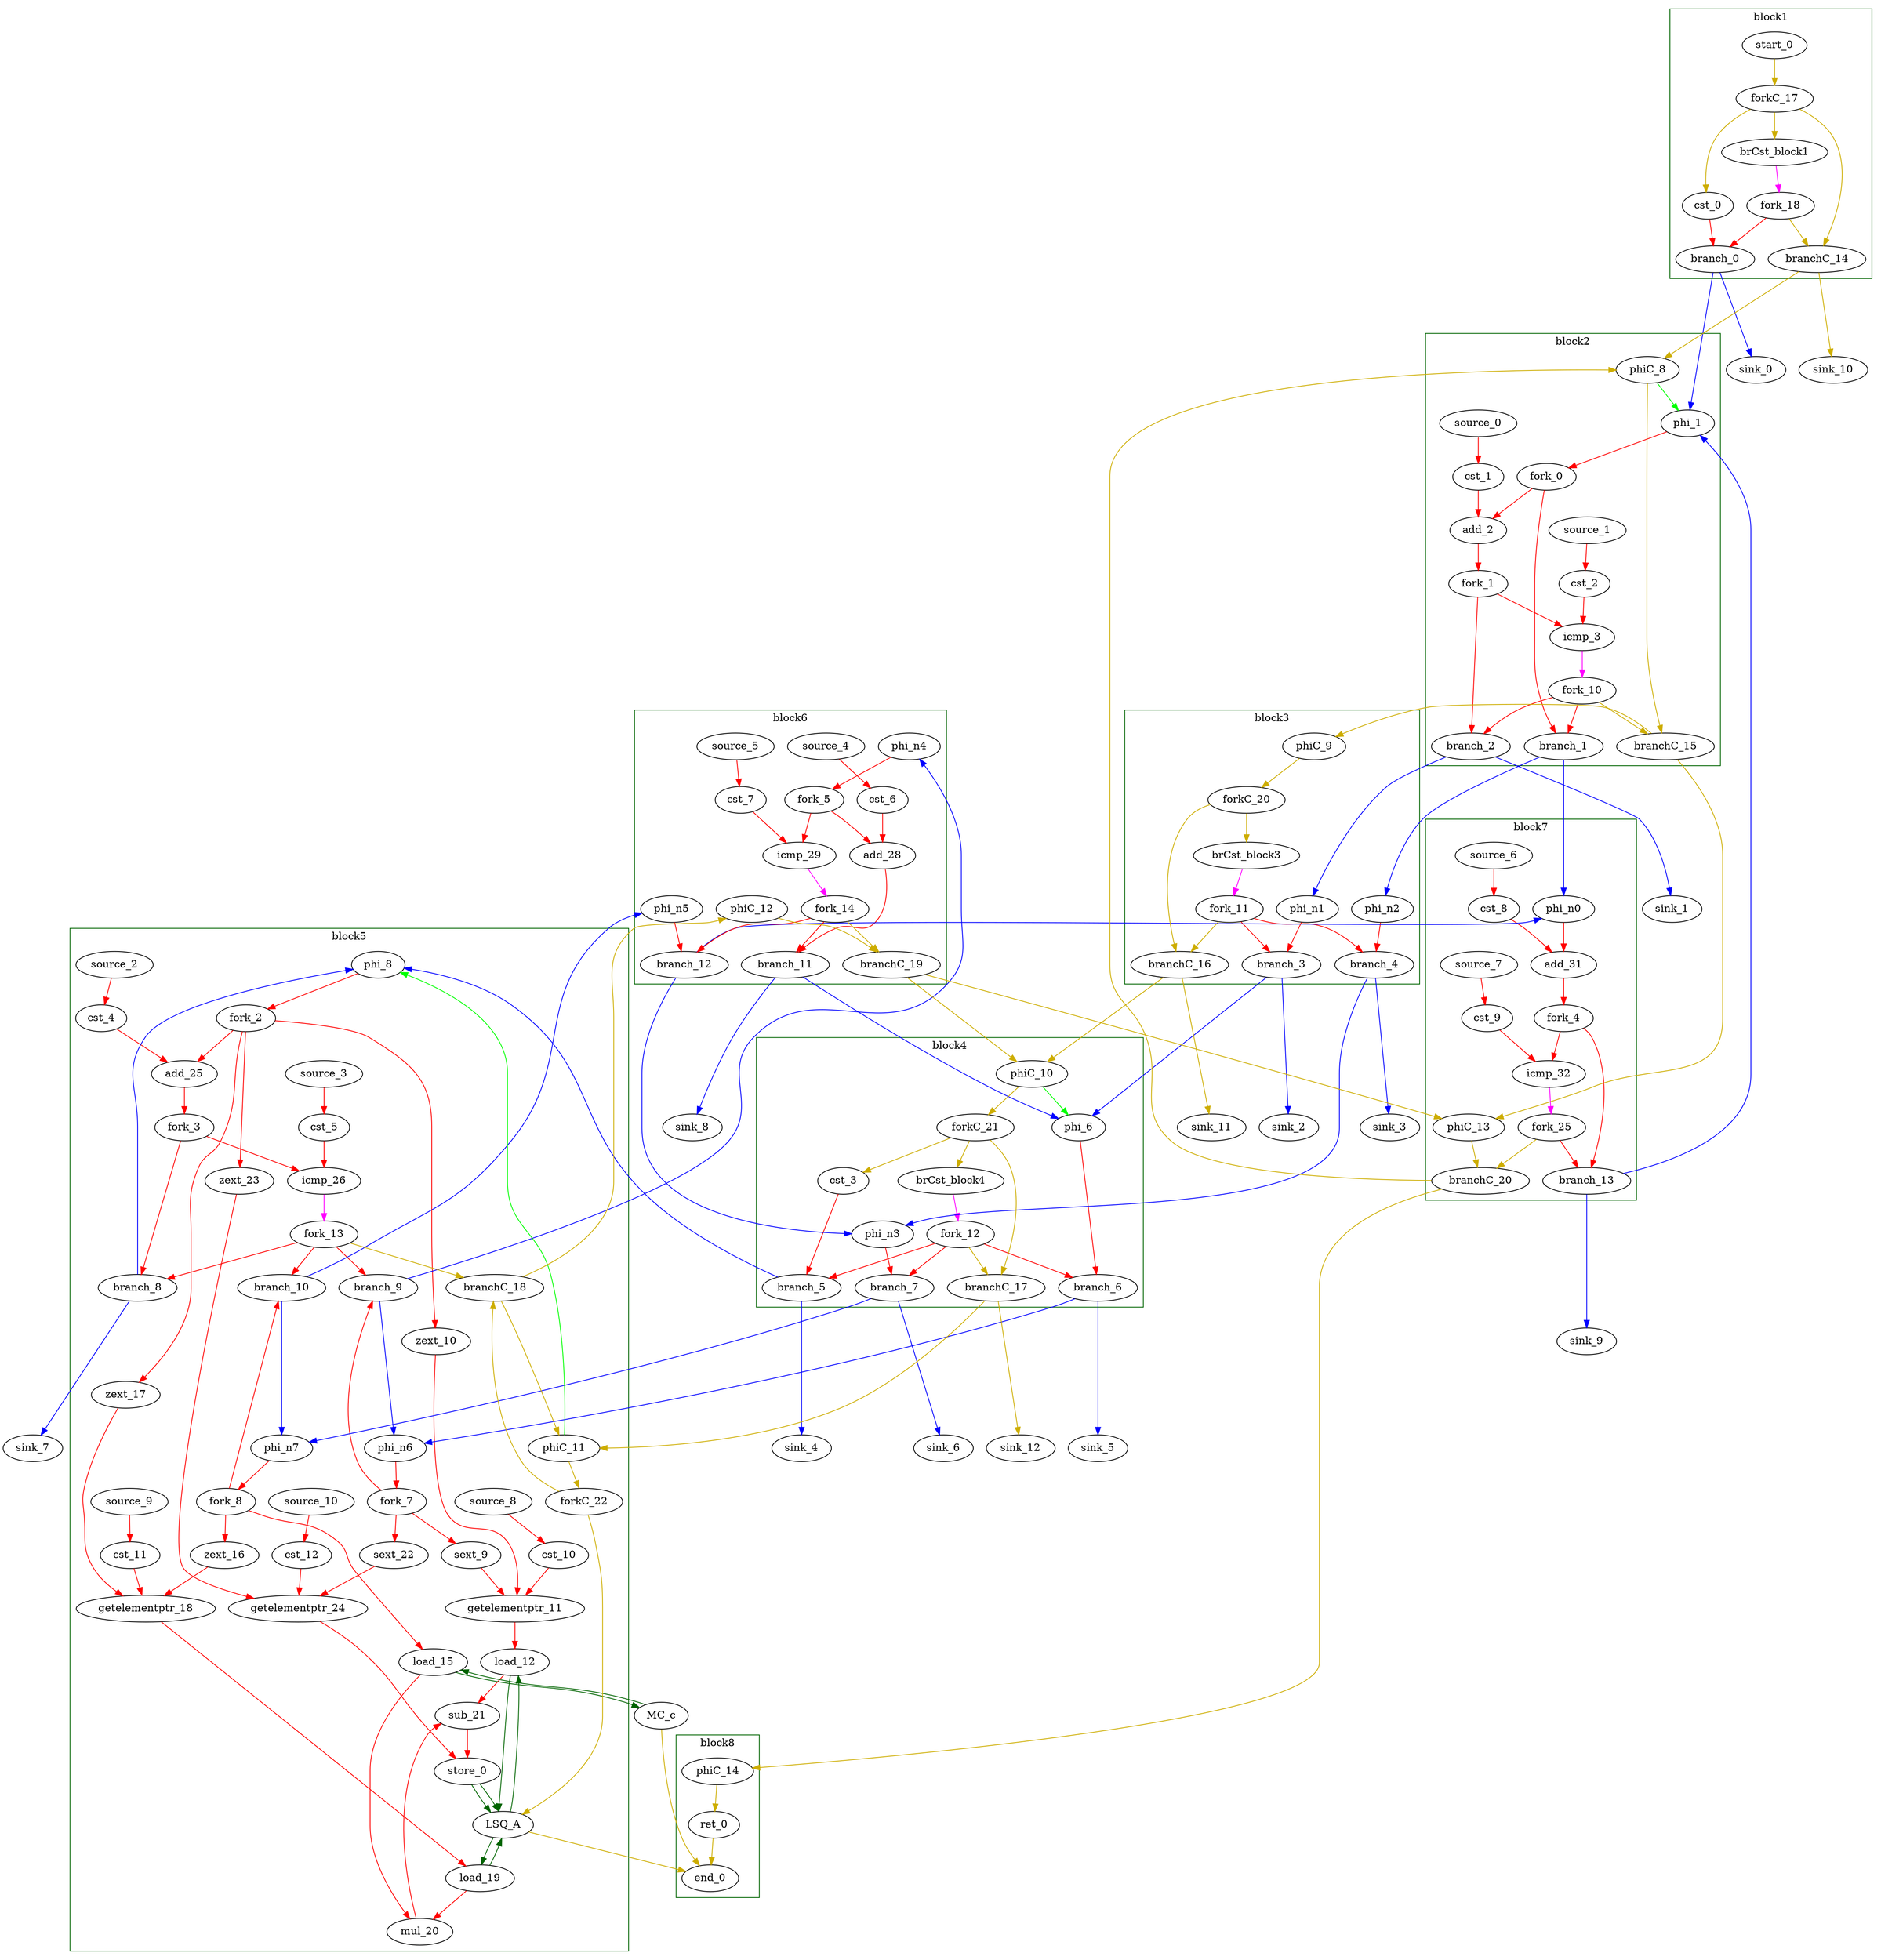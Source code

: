 Digraph G {
	splines=spline;
//DHLS version: 0.1.1" [shape = "none" pos = "20,20!"]
		"brCst_block1" [type = "Constant", bbID= 1, in = "in1:1", out = "out1:1", value = "0x1"];
		"cst_0" [type = "Constant", bbID= 1, in = "in1:1", out = "out1:1", value = "0x00000001"];
		"phi_1" [type = "Mux", bbID= 2, in = "in1?:1 in2:5 in3:5 ", out = "out1:5", delay=1.624];
		"cst_1" [type = "Constant", bbID= 2, in = "in1:1", out = "out1:1", value = "0x00000001"];
		"add_2" [type = "Operator", bbID= 2, op = "add_op", in = "in1:6 in2:6 ", out = "out1:6 ", delay=3.146, latency=0, II=1];
		"cst_2" [type = "Constant", bbID= 2, in = "in1:5", out = "out1:5", value = "0x00000013"];
		"icmp_3" [type = "Operator", bbID= 2, op = "icmp_ult_op", in = "in1:6 in2:6 ", out = "out1:1 ", delay=3.439, latency=0, II=1];
		"brCst_block3" [type = "Constant", bbID= 3, in = "in1:1", out = "out1:1", value = "0x1"];
		"phi_6" [type = "Mux", bbID= 4, in = "in1?:1 in2:5 in3:5 ", out = "out1:5", delay=1.624];
		"brCst_block4" [type = "Constant", bbID= 4, in = "in1:1", out = "out1:1", value = "0x1"];
		"cst_3" [type = "Constant", bbID= 4, in = "in1:1", out = "out1:1", value = "0x00000001"];
		"phi_8" [type = "Mux", bbID= 5, in = "in1?:1 in2:5 in3:5 ", out = "out1:5", delay=1.624];
		"sext_9" [type = "Operator", bbID= 5, op = "sext_op", in = "in1:5 ", out = "out1:5 ", delay=1.097, latency=0, II=1];
		"zext_10" [type = "Operator", bbID= 5, op = "zext_op", in = "in1:5 ", out = "out1:5 ", delay=0.000, latency=0, II=1];
		"getelementptr_11" [type = "Operator", bbID= 5, op = "getelementptr_op", in = "in1:32 in2:32 in3:32 ", out = "out1:32 ", constants=1, delay=8.328, latency=0, II=1];
		"load_12" [type = "Operator", bbID= 5, op = "lsq_load_op", bbID= 5, portId= 0, in = "in1:32 in2:32 ", out = "out1:32 out2:32 ", delay=7.999, latency=5, II=1];
		"load_15" [type = "Operator", bbID= 5, op = "mc_load_op", bbID= 5, portId= 0, in = "in1:32 in2:5 ", out = "out1:32 out2:5 ", delay=7.999, latency=2, II=1];
		"zext_16" [type = "Operator", bbID= 5, op = "zext_op", in = "in1:5 ", out = "out1:5 ", delay=0.000, latency=0, II=1];
		"zext_17" [type = "Operator", bbID= 5, op = "zext_op", in = "in1:5 ", out = "out1:5 ", delay=0.000, latency=0, II=1];
		"getelementptr_18" [type = "Operator", bbID= 5, op = "getelementptr_op", in = "in1:32 in2:32 in3:32 ", out = "out1:32 ", constants=1, delay=8.328, latency=0, II=1];
		"load_19" [type = "Operator", bbID= 5, op = "lsq_load_op", bbID= 5, portId= 1, in = "in1:32 in2:32 ", out = "out1:32 out2:32 ", delay=7.999, latency=5, II=1];
		"mul_20" [type = "Operator", bbID= 5, op = "mul_op", in = "in1:32 in2:32 ", out = "out1:32 ", delay=0.000, latency=4, II=1];
		"sub_21" [type = "Operator", bbID= 5, op = "sub_op", in = "in1:32 in2:32 ", out = "out1:32 ", delay=2.901, latency=0, II=1];
		"sext_22" [type = "Operator", bbID= 5, op = "sext_op", in = "in1:5 ", out = "out1:5 ", delay=1.097, latency=0, II=1];
		"zext_23" [type = "Operator", bbID= 5, op = "zext_op", in = "in1:5 ", out = "out1:5 ", delay=0.000, latency=0, II=1];
		"getelementptr_24" [type = "Operator", bbID= 5, op = "getelementptr_op", in = "in1:32 in2:32 in3:32 ", out = "out1:32 ", constants=1, delay=8.328, latency=0, II=1];
		"store_0" [type = "Operator", bbID= 5, op = "lsq_store_op", bbID= 5, portId= 0, in = "in1:32 in2:32 ", out = "out1:32 out2:32 ", delay=8.058, latency=0, II=1];
		"cst_4" [type = "Constant", bbID= 5, in = "in1:1", out = "out1:1", value = "0x00000001"];
		"add_25" [type = "Operator", bbID= 5, op = "add_op", in = "in1:5 in2:5 ", out = "out1:5 ", delay=3.146, latency=0, II=1];
		"cst_5" [type = "Constant", bbID= 5, in = "in1:5", out = "out1:5", value = "0x00000014"];
		"icmp_26" [type = "Operator", bbID= 5, op = "icmp_ult_op", in = "in1:5 in2:5 ", out = "out1:1 ", delay=3.439, latency=0, II=1];
		"cst_6" [type = "Constant", bbID= 6, in = "in1:1", out = "out1:1", value = "0x00000001"];
		"add_28" [type = "Operator", bbID= 6, op = "add_op", in = "in1:5 in2:5 ", out = "out1:5 ", delay=3.146, latency=0, II=1];
		"cst_7" [type = "Constant", bbID= 6, in = "in1:5", out = "out1:5", value = "0x00000012"];
		"icmp_29" [type = "Operator", bbID= 6, op = "icmp_slt_op", in = "in1:6 in2:6 ", out = "out1:1 ", delay=3.439, latency=0, II=1];
		"cst_8" [type = "Constant", bbID= 7, in = "in1:1", out = "out1:1", value = "0x00000001"];
		"add_31" [type = "Operator", bbID= 7, op = "add_op", in = "in1:5 in2:5 ", out = "out1:5 ", delay=3.146, latency=0, II=1];
		"cst_9" [type = "Constant", bbID= 7, in = "in1:5", out = "out1:5", value = "0x00000013"];
		"icmp_32" [type = "Operator", bbID= 7, op = "icmp_ult_op", in = "in1:5 in2:5 ", out = "out1:1 ", delay=3.439, latency=0, II=1];
		"ret_0" [type = "Operator", bbID= 8, op = "ret_op", in = "in1:0 ", out = "out1:0 ", delay=0.000, latency=0, II=1];
		"cst_10" [type = "Constant", bbID= 5, in = "in1:5", out = "out1:5", value = "0x00000014"];
		"cst_11" [type = "Constant", bbID= 5, in = "in1:5", out = "out1:5", value = "0x00000014"];
		"cst_12" [type = "Constant", bbID= 5, in = "in1:5", out = "out1:5", value = "0x00000014"];
		"phi_n0" [type = "Merge", bbID= 7, in = "in1:5 in2:5 ", out = "out1:5", delay=1.624];
		"phi_n1" [type = "Merge", bbID= 3, in = "in1:6 ", out = "out1:6", delay=0.000];
		"phi_n2" [type = "Merge", bbID= 3, in = "in1:5 ", out = "out1:5", delay=0.000];
		"phi_n3" [type = "Merge", bbID= 4, in = "in1:5 in2:5 ", out = "out1:5", delay=1.624];
		"phi_n4" [type = "Merge", bbID= 6, in = "in1:5 ", out = "out1:5", delay=0.000];
		"phi_n5" [type = "Merge", bbID= 6, in = "in1:5 ", out = "out1:5", delay=0.000];
		"phi_n6" [type = "Merge", bbID= 5, in = "in1:5 in2:5 ", out = "out1:5", delay=1.624];
		"phi_n7" [type = "Merge", bbID= 5, in = "in1:5 in2:5 ", out = "out1:5", delay=1.624];
		"fork_0" [type = "Fork", bbID= 2, in = "in1:5", out = "out1:5 out2:5 "];
		"fork_1" [type = "Fork", bbID= 2, in = "in1:6", out = "out1:6 out2:6 "];
		"fork_2" [type = "Fork", bbID= 5, in = "in1:5", out = "out1:5 out2:5 out3:5 out4:5 "];
		"fork_3" [type = "Fork", bbID= 5, in = "in1:5", out = "out1:5 out2:5 "];
		"fork_4" [type = "Fork", bbID= 7, in = "in1:5", out = "out1:5 out2:5 "];
		"fork_5" [type = "Fork", bbID= 6, in = "in1:5", out = "out1:5 out2:5 "];
		"fork_7" [type = "Fork", bbID= 5, in = "in1:5", out = "out1:5 out2:5 out3:5 "];
		"fork_8" [type = "Fork", bbID= 5, in = "in1:5", out = "out1:5 out2:5 out3:5 "];
		"branch_0" [type = "Branch", bbID= 1,  in = "in1:1 in2?:1", out = "out1+:1 out2-:1"];
		"branch_1" [type = "Branch", bbID= 2,  in = "in1:5 in2?:1", out = "out1+:5 out2-:5"];
		"branch_2" [type = "Branch", bbID= 2,  in = "in1:6 in2?:1", out = "out1+:6 out2-:6"];
		"fork_10" [type = "Fork", bbID= 2, in = "in1:1", out = "out1:1 out2:1 out3:1 "];
		"branch_3" [type = "Branch", bbID= 3,  in = "in1:6 in2?:1", out = "out1+:6 out2-:6"];
		"branch_4" [type = "Branch", bbID= 3,  in = "in1:5 in2?:1", out = "out1+:5 out2-:5"];
		"fork_11" [type = "Fork", bbID= 3, in = "in1:1", out = "out1:1 out2:1 out3:1 "];
		"branch_5" [type = "Branch", bbID= 4,  in = "in1:1 in2?:1", out = "out1+:1 out2-:1"];
		"branch_6" [type = "Branch", bbID= 4,  in = "in1:5 in2?:1", out = "out1+:5 out2-:5"];
		"branch_7" [type = "Branch", bbID= 4,  in = "in1:5 in2?:1", out = "out1+:5 out2-:5"];
		"fork_12" [type = "Fork", bbID= 4, in = "in1:1", out = "out1:1 out2:1 out3:1 out4:1 "];
		"branch_8" [type = "Branch", bbID= 5,  in = "in1:5 in2?:1", out = "out1+:5 out2-:5"];
		"branch_9" [type = "Branch", bbID= 5,  in = "in1:5 in2?:1", out = "out1+:5 out2-:5"];
		"branch_10" [type = "Branch", bbID= 5,  in = "in1:5 in2?:1", out = "out1+:5 out2-:5"];
		"fork_13" [type = "Fork", bbID= 5, in = "in1:1", out = "out1:1 out2:1 out3:1 out4:1 "];
		"branch_11" [type = "Branch", bbID= 6,  in = "in1:5 in2?:1", out = "out1+:5 out2-:5"];
		"branch_12" [type = "Branch", bbID= 6,  in = "in1:5 in2?:1", out = "out1+:5 out2-:5"];
		"fork_14" [type = "Fork", bbID= 6, in = "in1:1", out = "out1:1 out2:1 out3:1 "];
		"branch_13" [type = "Branch", bbID= 7,  in = "in1:5 in2?:1", out = "out1+:5 out2-:5"];
		"LSQ_A" [type = "LSQ", bbID= 0, in = "in1:0*c0 in2:32*l0a in3:32*l1a in4:32*s0a in5:32*s0d ", out = "out1:32*l0d out2:32*l1d out3:0*e ", memory = "A", bbcount = 1, ldcount = 2, stcount = 1, fifoDepth = 16, numLoads = "{2}", numStores = "{1}", loadOffsets = "{{0;0;0;0;0;0;0;0;0;0;0;0;0;0;0;0}}", storeOffsets = "{{2;0;0;0;0;0;0;0;0;0;0;0;0;0;0;0}}", loadPorts = "{{0;1;0;0;0;0;0;0;0;0;0;0;0;0;0;0}}", storePorts = "{{0;0;0;0;0;0;0;0;0;0;0;0;0;0;0;0}}"];
		"MC_c" [type = "MC", bbID= 0, in = "in1:5*l0a ", out = "out1:32*l0d out2:0*e ", memory = "c", bbcount = 0, ldcount = 1, stcount = 0];
		"end_0" [type = "Exit", bbID= 0, in = "in1:0*e in2:0*e in3:0 ", out = "out1:0"];
		"start_0" [type = "Entry", control= "true", bbID= 1, in = "in1:0", out = "out1:0"];
		"forkC_17" [type = "Fork", bbID= 1, in = "in1:0", out = "out1:0 out2:0 out3:0 "];
		"branchC_14" [type = "Branch", bbID= 1,  in = "in1:0 in2?:1", out = "out1+:0 out2-:0"];
		"fork_18" [type = "Fork", bbID= 1, in = "in1:1", out = "out1:1 out2:1 "];
		"phiC_8" [type = "CntrlMerge", bbID= 2, in = "in1:0 in2:0 ", out = "out1:0 out2?:1", delay=0.000];
		"branchC_15" [type = "Branch", bbID= 2,  in = "in1:0 in2?:1", out = "out1+:0 out2-:0"];
		"phiC_9" [type = "Merge", bbID= 3, in = "in1:0 ", out = "out1:0", delay=0.000];
		"forkC_20" [type = "Fork", bbID= 3, in = "in1:0", out = "out1:0 out2:0 "];
		"branchC_16" [type = "Branch", bbID= 3,  in = "in1:0 in2?:1", out = "out1+:0 out2-:0"];
		"phiC_10" [type = "CntrlMerge", bbID= 4, in = "in1:0 in2:0 ", out = "out1:0 out2?:1", delay=0.000];
		"forkC_21" [type = "Fork", bbID= 4, in = "in1:0", out = "out1:0 out2:0 out3:0 "];
		"branchC_17" [type = "Branch", bbID= 4,  in = "in1:0 in2?:1", out = "out1+:0 out2-:0"];
		"phiC_11" [type = "CntrlMerge", bbID= 5, in = "in1:0 in2:0 ", out = "out1:0 out2?:1", delay=0.000];
		"forkC_22" [type = "Fork", bbID= 5, in = "in1:0", out = "out1:0 out2:0 "];
		"branchC_18" [type = "Branch", bbID= 5,  in = "in1:0 in2?:1", out = "out1+:0 out2-:0"];
		"phiC_12" [type = "Merge", bbID= 6, in = "in1:0 ", out = "out1:0", delay=0.000];
		"branchC_19" [type = "Branch", bbID= 6,  in = "in1:0 in2?:1", out = "out1+:0 out2-:0"];
		"phiC_13" [type = "Merge", bbID= 7, in = "in1:0 in2:0 ", out = "out1:0", delay=0.000];
		"branchC_20" [type = "Branch", bbID= 7,  in = "in1:0 in2?:1", out = "out1+:0 out2-:0"];
		"fork_25" [type = "Fork", bbID= 7, in = "in1:1", out = "out1:1 out2:1 "];
		"phiC_14" [type = "Merge", bbID= 8, in = "in1:0 ", out = "out1:0", delay=0.000];
		"sink_0" [type = "Sink", bbID= 0, in = "in1:1"];
		"sink_1" [type = "Sink", bbID= 0, in = "in1:6"];
		"sink_2" [type = "Sink", bbID= 0, in = "in1:6"];
		"sink_3" [type = "Sink", bbID= 0, in = "in1:5"];
		"sink_4" [type = "Sink", bbID= 0, in = "in1:1"];
		"sink_5" [type = "Sink", bbID= 0, in = "in1:5"];
		"sink_6" [type = "Sink", bbID= 0, in = "in1:5"];
		"sink_7" [type = "Sink", bbID= 0, in = "in1:5"];
		"sink_8" [type = "Sink", bbID= 0, in = "in1:5"];
		"sink_9" [type = "Sink", bbID= 0, in = "in1:5"];
		"sink_10" [type = "Sink", bbID= 0, in = "in1:0"];
		"sink_11" [type = "Sink", bbID= 0, in = "in1:0"];
		"sink_12" [type = "Sink", bbID= 0, in = "in1:0"];
		"source_0" [type = "Source", bbID= 2, out = "out1:1"];
		"source_1" [type = "Source", bbID= 2, out = "out1:5"];
		"source_2" [type = "Source", bbID= 5, out = "out1:1"];
		"source_3" [type = "Source", bbID= 5, out = "out1:5"];
		"source_4" [type = "Source", bbID= 6, out = "out1:1"];
		"source_5" [type = "Source", bbID= 6, out = "out1:5"];
		"source_6" [type = "Source", bbID= 7, out = "out1:1"];
		"source_7" [type = "Source", bbID= 7, out = "out1:5"];
		"source_8" [type = "Source", bbID= 5, out = "out1:5"];
		"source_9" [type = "Source", bbID= 5, out = "out1:5"];
		"source_10" [type = "Source", bbID= 5, out = "out1:5"];
		"load_12" -> "LSQ_A" [color = "darkgreen", mem_address = "true", from = "out2", to = "in2"];
		"LSQ_A" -> "load_12" [color = "darkgreen", mem_address = "false", from = "out1", to = "in1"];
		"load_15" -> "MC_c" [color = "darkgreen", mem_address = "true", from = "out2", to = "in1"];
		"MC_c" -> "load_15" [color = "darkgreen", mem_address = "false", from = "out1", to = "in1"];
		"load_19" -> "LSQ_A" [color = "darkgreen", mem_address = "true", from = "out2", to = "in3"];
		"LSQ_A" -> "load_19" [color = "darkgreen", mem_address = "false", from = "out2", to = "in1"];
		"store_0" -> "LSQ_A" [color = "darkgreen", mem_address = "true", from = "out2", to = "in4"];
		"store_0" -> "LSQ_A" [color = "darkgreen", mem_address = "false", from = "out1", to = "in5"];
		"LSQ_A" -> "end_0" [color = "gold3", from = "out3", to = "in1"];
		"MC_c" -> "end_0" [color = "gold3", from = "out2", to = "in2"];
	subgraph cluster_0 {
	color = "darkgreen";
		label = "block1";
		"brCst_block1" -> "fork_18" [color = "magenta", from = "out1", to = "in1"];
		"cst_0" -> "branch_0" [color = "red", from = "out1", to = "in1"];
		"start_0" -> "forkC_17" [color = "gold3", from = "out1", to = "in1"];
		"forkC_17" -> "cst_0" [color = "gold3", from = "out1", to = "in1"];
		"forkC_17" -> "branchC_14" [color = "gold3", from = "out2", to = "in1"];
		"forkC_17" -> "brCst_block1" [color = "gold3", from = "out3", to = "in1"];
		"fork_18" -> "branch_0" [color = "red", from = "out1", to = "in2"];
		"fork_18" -> "branchC_14" [color = "gold3", from = "out2", to = "in2"];
	}
		"branch_0" -> "phi_1" [color = "blue", minlen = 3, from = "out1", to = "in2"];
		"branch_0" -> "sink_0" [color = "blue", minlen = 3, from = "out2", to = "in1"];
		"branchC_14" -> "phiC_8" [color = "gold3", minlen = 3, from = "out1", to = "in1"];
		"branchC_14" -> "sink_10" [color = "gold3", minlen = 3, from = "out2", to = "in1"];
	subgraph cluster_1 {
	color = "darkgreen";
		label = "block2";
		"phi_1" -> "fork_0" [color = "red", from = "out1", to = "in1"];
		"cst_1" -> "add_2" [color = "red", from = "out1", to = "in2"];
		"add_2" -> "fork_1" [color = "red", from = "out1", to = "in1"];
		"cst_2" -> "icmp_3" [color = "red", from = "out1", to = "in2"];
		"icmp_3" -> "fork_10" [color = "magenta", from = "out1", to = "in1"];
		"fork_0" -> "add_2" [color = "red", from = "out1", to = "in1"];
		"fork_0" -> "branch_1" [color = "red", from = "out2", to = "in1"];
		"fork_1" -> "icmp_3" [color = "red", from = "out1", to = "in1"];
		"fork_1" -> "branch_2" [color = "red", from = "out2", to = "in1"];
		"fork_10" -> "branch_2" [color = "red", from = "out1", to = "in2"];
		"fork_10" -> "branch_1" [color = "red", from = "out2", to = "in2"];
		"fork_10" -> "branchC_15" [color = "gold3", from = "out3", to = "in2"];
		"phiC_8" -> "phi_1" [color = "green", from = "out2", to = "in1"];
		"phiC_8" -> "branchC_15" [color = "gold3", from = "out1", to = "in1"];
		"source_0" -> "cst_1" [color = "red", from = "out1", to = "in1"];
		"source_1" -> "cst_2" [color = "red", from = "out1", to = "in1"];
	}
		"branch_1" -> "phi_n2" [color = "blue", minlen = 3, from = "out1", to = "in1"];
		"branch_1" -> "phi_n0" [color = "blue", minlen = 3, from = "out2", to = "in1"];
		"branch_2" -> "phi_n1" [color = "blue", minlen = 3, from = "out1", to = "in1"];
		"branch_2" -> "sink_1" [color = "blue", minlen = 3, from = "out2", to = "in1"];
		"branchC_15" -> "phiC_9" [color = "gold3", minlen = 3, from = "out1", to = "in1"];
		"branchC_15" -> "phiC_13" [color = "gold3", minlen = 3, from = "out2", to = "in1"];
	subgraph cluster_2 {
	color = "darkgreen";
		label = "block3";
		"brCst_block3" -> "fork_11" [color = "magenta", from = "out1", to = "in1"];
		"phi_n1" -> "branch_3" [color = "red", from = "out1", to = "in1"];
		"phi_n2" -> "branch_4" [color = "red", from = "out1", to = "in1"];
		"fork_11" -> "branch_4" [color = "red", from = "out1", to = "in2"];
		"fork_11" -> "branch_3" [color = "red", from = "out2", to = "in2"];
		"fork_11" -> "branchC_16" [color = "gold3", from = "out3", to = "in2"];
		"phiC_9" -> "forkC_20" [color = "gold3", from = "out1", to = "in1"];
		"forkC_20" -> "branchC_16" [color = "gold3", from = "out1", to = "in1"];
		"forkC_20" -> "brCst_block3" [color = "gold3", from = "out2", to = "in1"];
	}
		"branch_3" -> "phi_6" [color = "blue", minlen = 3, from = "out1", to = "in2"];
		"branch_3" -> "sink_2" [color = "blue", minlen = 3, from = "out2", to = "in1"];
		"branch_4" -> "phi_n3" [color = "blue", minlen = 3, from = "out1", to = "in1"];
		"branch_4" -> "sink_3" [color = "blue", minlen = 3, from = "out2", to = "in1"];
		"branchC_16" -> "phiC_10" [color = "gold3", minlen = 3, from = "out1", to = "in1"];
		"branchC_16" -> "sink_11" [color = "gold3", minlen = 3, from = "out2", to = "in1"];
	subgraph cluster_3 {
	color = "darkgreen";
		label = "block4";
		"phi_6" -> "branch_6" [color = "red", from = "out1", to = "in1"];
		"brCst_block4" -> "fork_12" [color = "magenta", from = "out1", to = "in1"];
		"cst_3" -> "branch_5" [color = "red", from = "out1", to = "in1"];
		"phi_n3" -> "branch_7" [color = "red", from = "out1", to = "in1"];
		"fork_12" -> "branch_7" [color = "red", from = "out1", to = "in2"];
		"fork_12" -> "branch_6" [color = "red", from = "out2", to = "in2"];
		"fork_12" -> "branch_5" [color = "red", from = "out3", to = "in2"];
		"fork_12" -> "branchC_17" [color = "gold3", from = "out4", to = "in2"];
		"phiC_10" -> "phi_6" [color = "green", from = "out2", to = "in1"];
		"phiC_10" -> "forkC_21" [color = "gold3", from = "out1", to = "in1"];
		"forkC_21" -> "cst_3" [color = "gold3", from = "out1", to = "in1"];
		"forkC_21" -> "branchC_17" [color = "gold3", from = "out2", to = "in1"];
		"forkC_21" -> "brCst_block4" [color = "gold3", from = "out3", to = "in1"];
	}
		"branch_5" -> "phi_8" [color = "blue", minlen = 3, from = "out1", to = "in2"];
		"branch_5" -> "sink_4" [color = "blue", minlen = 3, from = "out2", to = "in1"];
		"branch_6" -> "phi_n6" [color = "blue", minlen = 3, from = "out1", to = "in1"];
		"branch_6" -> "sink_5" [color = "blue", minlen = 3, from = "out2", to = "in1"];
		"branch_7" -> "phi_n7" [color = "blue", minlen = 3, from = "out1", to = "in1"];
		"branch_7" -> "sink_6" [color = "blue", minlen = 3, from = "out2", to = "in1"];
		"branchC_17" -> "phiC_11" [color = "gold3", minlen = 3, from = "out1", to = "in1"];
		"branchC_17" -> "sink_12" [color = "gold3", minlen = 3, from = "out2", to = "in1"];
	subgraph cluster_4 {
	color = "darkgreen";
		label = "block5";
		"phi_8" -> "fork_2" [color = "red", from = "out1", to = "in1"];
		"sext_9" -> "getelementptr_11" [color = "red", from = "out1", to = "in1"];
		"zext_10" -> "getelementptr_11" [color = "red", from = "out1", to = "in2"];
		"getelementptr_11" -> "load_12" [color = "red", from = "out1", to = "in2"];
		"load_12" -> "sub_21" [color = "red", from = "out1", to = "in1"];
		"load_15" -> "mul_20" [color = "red", from = "out1", to = "in1"];
		"zext_16" -> "getelementptr_18" [color = "red", from = "out1", to = "in1"];
		"zext_17" -> "getelementptr_18" [color = "red", from = "out1", to = "in2"];
		"getelementptr_18" -> "load_19" [color = "red", from = "out1", to = "in2"];
		"load_19" -> "mul_20" [color = "red", from = "out1", to = "in2"];
		"mul_20" -> "sub_21" [color = "red", from = "out1", to = "in2"];
		"sub_21" -> "store_0" [color = "red", from = "out1", to = "in1"];
		"sext_22" -> "getelementptr_24" [color = "red", from = "out1", to = "in1"];
		"zext_23" -> "getelementptr_24" [color = "red", from = "out1", to = "in2"];
		"getelementptr_24" -> "store_0" [color = "red", from = "out1", to = "in2"];
		"cst_4" -> "add_25" [color = "red", from = "out1", to = "in2"];
		"add_25" -> "fork_3" [color = "red", from = "out1", to = "in1"];
		"cst_5" -> "icmp_26" [color = "red", from = "out1", to = "in2"];
		"icmp_26" -> "fork_13" [color = "magenta", from = "out1", to = "in1"];
		"cst_10" -> "getelementptr_11" [color = "red", from = "out1", to = "in3"];
		"cst_11" -> "getelementptr_18" [color = "red", from = "out1", to = "in3"];
		"cst_12" -> "getelementptr_24" [color = "red", from = "out1", to = "in3"];
		"phi_n6" -> "fork_7" [color = "red", from = "out1", to = "in1"];
		"phi_n7" -> "fork_8" [color = "red", from = "out1", to = "in1"];
		"fork_2" -> "zext_10" [color = "red", from = "out1", to = "in1"];
		"fork_2" -> "zext_17" [color = "red", from = "out2", to = "in1"];
		"fork_2" -> "zext_23" [color = "red", from = "out3", to = "in1"];
		"fork_2" -> "add_25" [color = "red", from = "out4", to = "in1"];
		"fork_3" -> "icmp_26" [color = "red", from = "out1", to = "in1"];
		"fork_3" -> "branch_8" [color = "red", from = "out2", to = "in1"];
		"fork_7" -> "sext_9" [color = "red", from = "out1", to = "in1"];
		"fork_7" -> "sext_22" [color = "red", from = "out2", to = "in1"];
		"fork_7" -> "branch_9" [color = "red", from = "out3", to = "in1"];
		"fork_8" -> "load_15" [color = "red", from = "out1", to = "in2"];
		"fork_8" -> "zext_16" [color = "red", from = "out2", to = "in1"];
		"fork_8" -> "branch_10" [color = "red", from = "out3", to = "in1"];
		"fork_13" -> "branch_10" [color = "red", from = "out1", to = "in2"];
		"fork_13" -> "branch_9" [color = "red", from = "out2", to = "in2"];
		"fork_13" -> "branch_8" [color = "red", from = "out3", to = "in2"];
		"fork_13" -> "branchC_18" [color = "gold3", from = "out4", to = "in2"];
		"phiC_11" -> "phi_8" [color = "green", from = "out2", to = "in1"];
		"phiC_11" -> "forkC_22" [color = "gold3", from = "out1", to = "in1"];
		"forkC_22" -> "LSQ_A" [color = "gold3", from = "out1", to = "in1"];
		"forkC_22" -> "branchC_18" [color = "gold3", from = "out2", to = "in1"];
		"source_2" -> "cst_4" [color = "red", from = "out1", to = "in1"];
		"source_3" -> "cst_5" [color = "red", from = "out1", to = "in1"];
		"source_8" -> "cst_10" [color = "red", from = "out1", to = "in1"];
		"source_9" -> "cst_11" [color = "red", from = "out1", to = "in1"];
		"source_10" -> "cst_12" [color = "red", from = "out1", to = "in1"];
	}
		"branch_8" -> "phi_8" [color = "blue", minlen = 3, from = "out1", to = "in3"];
		"branch_8" -> "sink_7" [color = "blue", minlen = 3, from = "out2", to = "in1"];
		"branch_9" -> "phi_n6" [color = "blue", minlen = 3, from = "out1", to = "in2"];
		"branch_9" -> "phi_n4" [color = "blue", minlen = 3, from = "out2", to = "in1"];
		"branch_10" -> "phi_n7" [color = "blue", minlen = 3, from = "out1", to = "in2"];
		"branch_10" -> "phi_n5" [color = "blue", minlen = 3, from = "out2", to = "in1"];
		"branchC_18" -> "phiC_11" [color = "gold3", minlen = 3, from = "out1", to = "in2"];
		"branchC_18" -> "phiC_12" [color = "gold3", minlen = 3, from = "out2", to = "in1"];
	subgraph cluster_5 {
	color = "darkgreen";
		label = "block6";
		"cst_6" -> "add_28" [color = "red", from = "out1", to = "in2"];
		"add_28" -> "branch_11" [color = "red", from = "out1", to = "in1"];
		"cst_7" -> "icmp_29" [color = "red", from = "out1", to = "in2"];
		"icmp_29" -> "fork_14" [color = "magenta", from = "out1", to = "in1"];
		"phi_n4" -> "fork_5" [color = "red", from = "out1", to = "in1"];
		"phi_n5" -> "branch_12" [color = "red", from = "out1", to = "in1"];
		"fork_5" -> "add_28" [color = "red", from = "out1", to = "in1"];
		"fork_5" -> "icmp_29" [color = "red", from = "out2", to = "in1"];
		"fork_14" -> "branch_12" [color = "red", from = "out1", to = "in2"];
		"fork_14" -> "branch_11" [color = "red", from = "out2", to = "in2"];
		"fork_14" -> "branchC_19" [color = "gold3", from = "out3", to = "in2"];
		"phiC_12" -> "branchC_19" [color = "gold3", from = "out1", to = "in1"];
		"source_4" -> "cst_6" [color = "red", from = "out1", to = "in1"];
		"source_5" -> "cst_7" [color = "red", from = "out1", to = "in1"];
	}
		"branch_11" -> "phi_6" [color = "blue", minlen = 3, from = "out1", to = "in3"];
		"branch_11" -> "sink_8" [color = "blue", minlen = 3, from = "out2", to = "in1"];
		"branch_12" -> "phi_n3" [color = "blue", minlen = 3, from = "out1", to = "in2"];
		"branch_12" -> "phi_n0" [color = "blue", minlen = 3, from = "out2", to = "in2"];
		"branchC_19" -> "phiC_10" [color = "gold3", minlen = 3, from = "out1", to = "in2"];
		"branchC_19" -> "phiC_13" [color = "gold3", minlen = 3, from = "out2", to = "in2"];
	subgraph cluster_6 {
	color = "darkgreen";
		label = "block7";
		"cst_8" -> "add_31" [color = "red", from = "out1", to = "in2"];
		"add_31" -> "fork_4" [color = "red", from = "out1", to = "in1"];
		"cst_9" -> "icmp_32" [color = "red", from = "out1", to = "in2"];
		"icmp_32" -> "fork_25" [color = "magenta", from = "out1", to = "in1"];
		"phi_n0" -> "add_31" [color = "red", from = "out1", to = "in1"];
		"fork_4" -> "icmp_32" [color = "red", from = "out1", to = "in1"];
		"fork_4" -> "branch_13" [color = "red", from = "out2", to = "in1"];
		"phiC_13" -> "branchC_20" [color = "gold3", from = "out1", to = "in1"];
		"fork_25" -> "branch_13" [color = "red", from = "out1", to = "in2"];
		"fork_25" -> "branchC_20" [color = "gold3", from = "out2", to = "in2"];
		"source_6" -> "cst_8" [color = "red", from = "out1", to = "in1"];
		"source_7" -> "cst_9" [color = "red", from = "out1", to = "in1"];
	}
		"branch_13" -> "phi_1" [color = "blue", minlen = 3, from = "out1", to = "in3"];
		"branch_13" -> "sink_9" [color = "blue", minlen = 3, from = "out2", to = "in1"];
		"branchC_20" -> "phiC_8" [color = "gold3", minlen = 3, from = "out1", to = "in2"];
		"branchC_20" -> "phiC_14" [color = "gold3", minlen = 3, from = "out2", to = "in1"];
	subgraph cluster_7 {
	color = "darkgreen";
		label = "block8";
		"ret_0" -> "end_0" [color = "gold3", from = "out1", to = "in3"];
		"phiC_14" -> "ret_0" [color = "gold3", from = "out1", to = "in1"];
	}
}